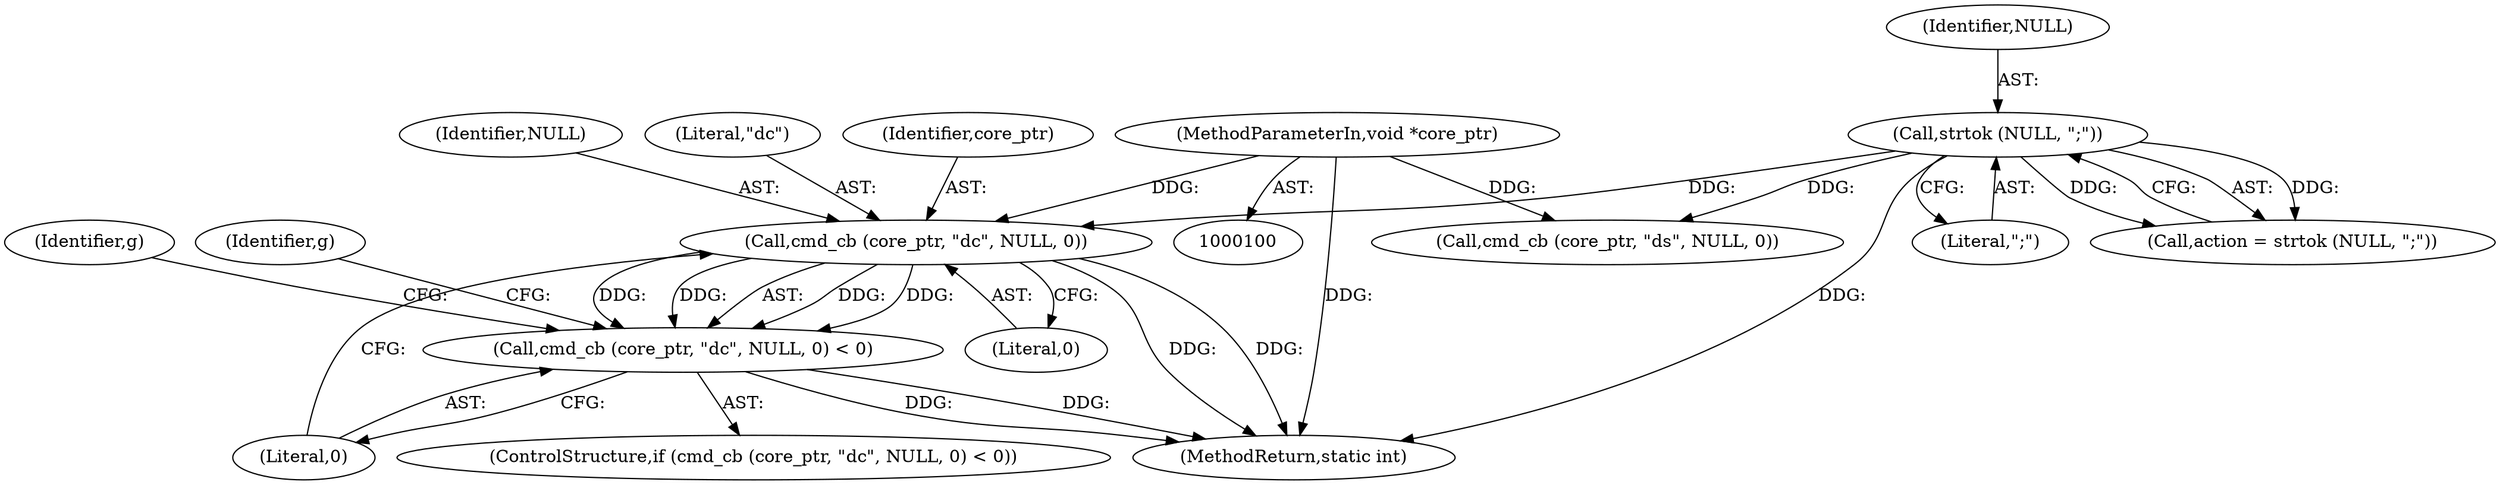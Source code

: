 digraph "0_radare2_796dd28aaa6b9fa76d99c42c4d5ff8b257cc2191@pointer" {
"1000192" [label="(Call,cmd_cb (core_ptr, \"dc\", NULL, 0))"];
"1000103" [label="(MethodParameterIn,void *core_ptr)"];
"1000157" [label="(Call,strtok (NULL, \";\"))"];
"1000191" [label="(Call,cmd_cb (core_ptr, \"dc\", NULL, 0) < 0)"];
"1000195" [label="(Identifier,NULL)"];
"1000157" [label="(Call,strtok (NULL, \";\"))"];
"1000190" [label="(ControlStructure,if (cmd_cb (core_ptr, \"dc\", NULL, 0) < 0))"];
"1000155" [label="(Call,action = strtok (NULL, \";\"))"];
"1000200" [label="(Identifier,g)"];
"1000194" [label="(Literal,\"dc\")"];
"1000207" [label="(Identifier,g)"];
"1000192" [label="(Call,cmd_cb (core_ptr, \"dc\", NULL, 0))"];
"1000103" [label="(MethodParameterIn,void *core_ptr)"];
"1000172" [label="(Call,cmd_cb (core_ptr, \"ds\", NULL, 0))"];
"1000191" [label="(Call,cmd_cb (core_ptr, \"dc\", NULL, 0) < 0)"];
"1000159" [label="(Literal,\";\")"];
"1000193" [label="(Identifier,core_ptr)"];
"1000217" [label="(MethodReturn,static int)"];
"1000158" [label="(Identifier,NULL)"];
"1000196" [label="(Literal,0)"];
"1000197" [label="(Literal,0)"];
"1000192" -> "1000191"  [label="AST: "];
"1000192" -> "1000196"  [label="CFG: "];
"1000193" -> "1000192"  [label="AST: "];
"1000194" -> "1000192"  [label="AST: "];
"1000195" -> "1000192"  [label="AST: "];
"1000196" -> "1000192"  [label="AST: "];
"1000197" -> "1000192"  [label="CFG: "];
"1000192" -> "1000217"  [label="DDG: "];
"1000192" -> "1000217"  [label="DDG: "];
"1000192" -> "1000191"  [label="DDG: "];
"1000192" -> "1000191"  [label="DDG: "];
"1000192" -> "1000191"  [label="DDG: "];
"1000192" -> "1000191"  [label="DDG: "];
"1000103" -> "1000192"  [label="DDG: "];
"1000157" -> "1000192"  [label="DDG: "];
"1000103" -> "1000100"  [label="AST: "];
"1000103" -> "1000217"  [label="DDG: "];
"1000103" -> "1000172"  [label="DDG: "];
"1000157" -> "1000155"  [label="AST: "];
"1000157" -> "1000159"  [label="CFG: "];
"1000158" -> "1000157"  [label="AST: "];
"1000159" -> "1000157"  [label="AST: "];
"1000155" -> "1000157"  [label="CFG: "];
"1000157" -> "1000217"  [label="DDG: "];
"1000157" -> "1000155"  [label="DDG: "];
"1000157" -> "1000155"  [label="DDG: "];
"1000157" -> "1000172"  [label="DDG: "];
"1000191" -> "1000190"  [label="AST: "];
"1000191" -> "1000197"  [label="CFG: "];
"1000197" -> "1000191"  [label="AST: "];
"1000200" -> "1000191"  [label="CFG: "];
"1000207" -> "1000191"  [label="CFG: "];
"1000191" -> "1000217"  [label="DDG: "];
"1000191" -> "1000217"  [label="DDG: "];
}
